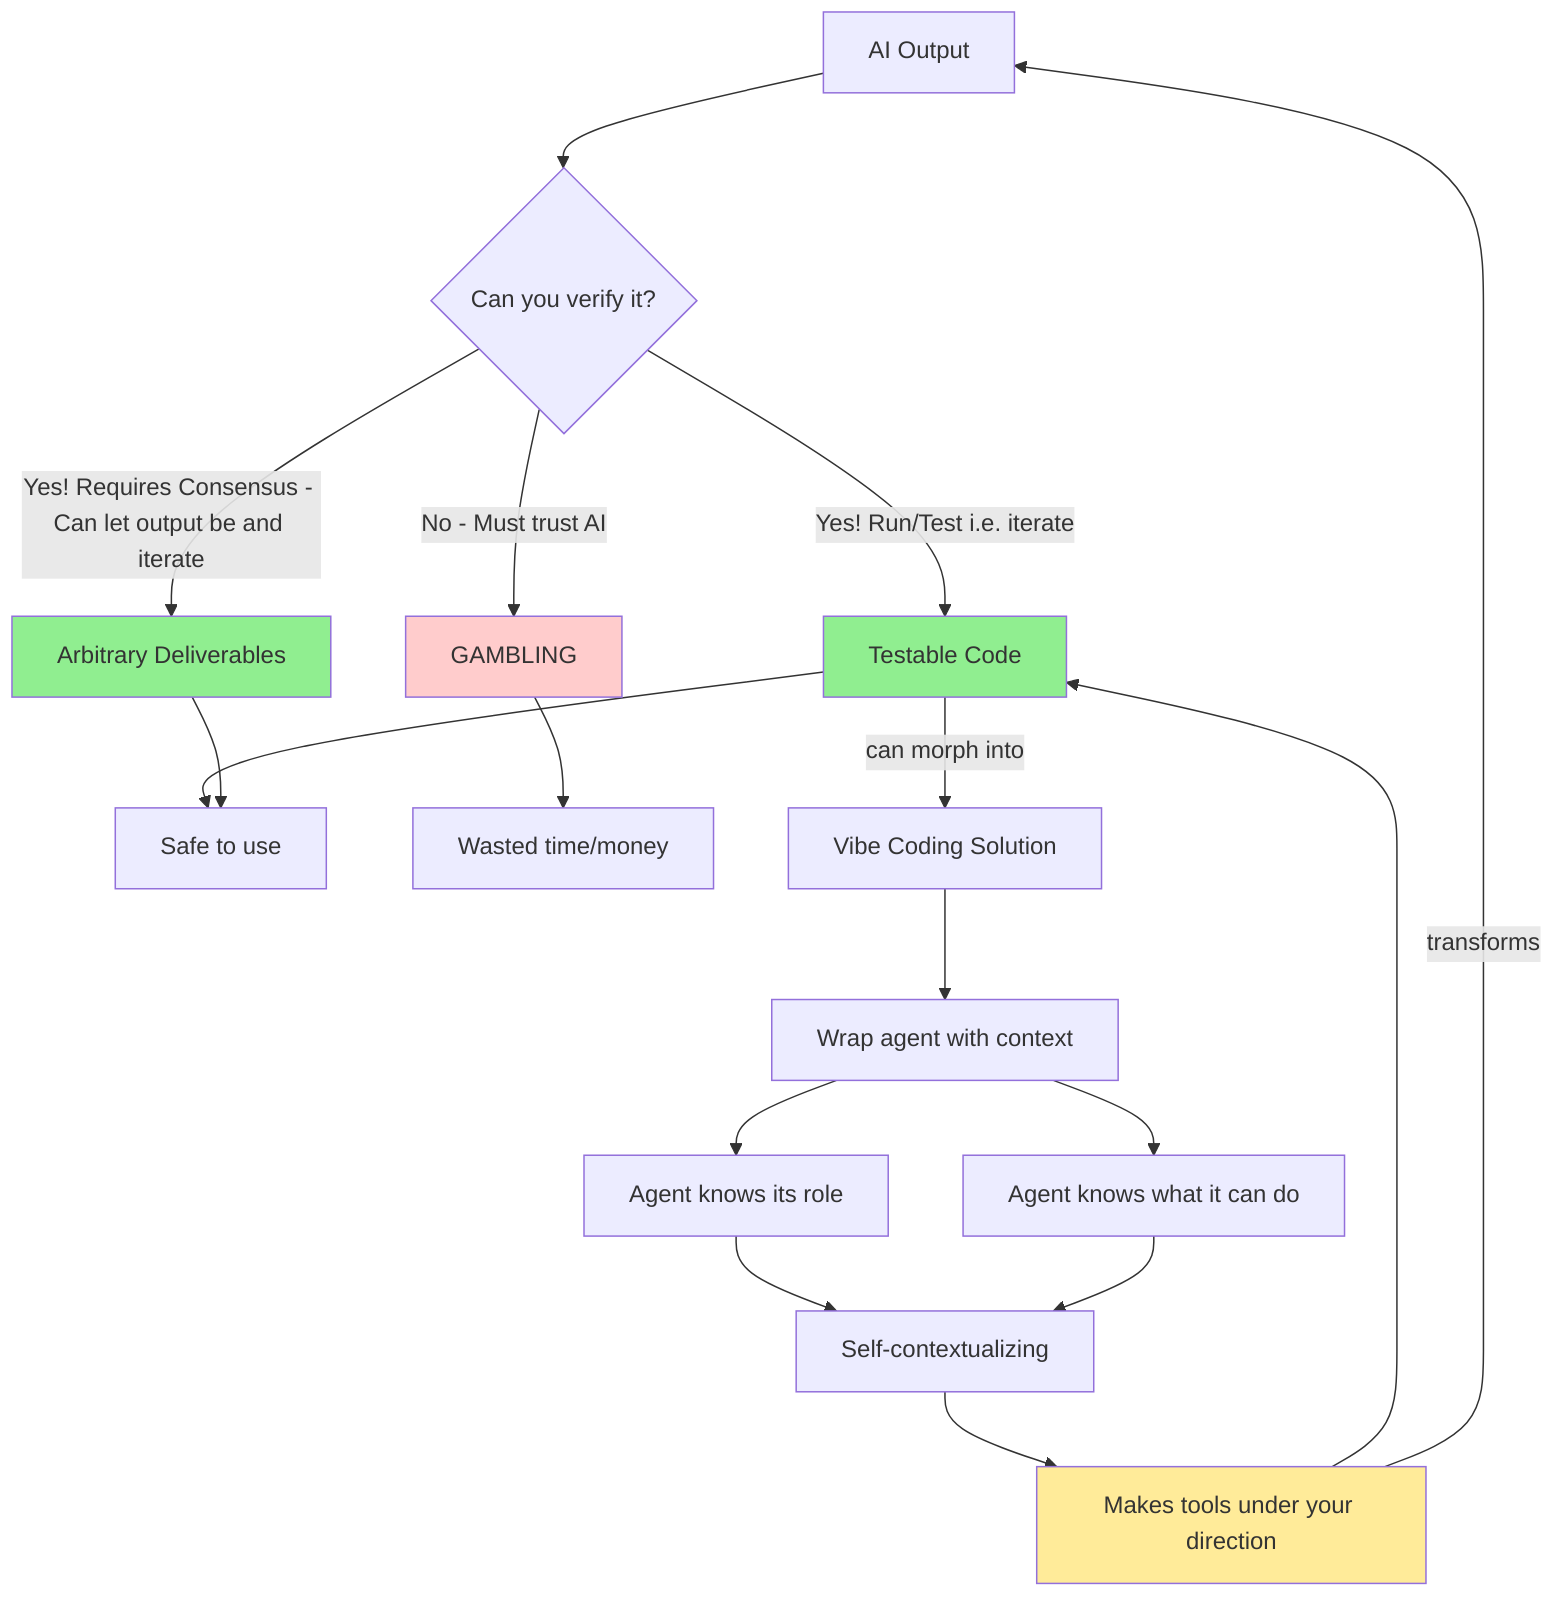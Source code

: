 flowchart TD
    A[AI Output] --> B{Can you verify it?}
    B -->|Yes! Run/Test i.e. iterate| C[Testable Code]
    B -->|Yes! Requires Consensus - Can let output be and iterate| D[Arbitrary Deliverables]
    B -->|No - Must trust AI| E[GAMBLING]
    
    C --> F[Safe to use]
    D --> F
    E --> G[Wasted time/money]
    
    H[Vibe Coding Solution] --> I[Wrap agent with context]
    I --> J[Agent knows its role]
    I --> K[Agent knows what it can do]
    J --> L[Self-contextualizing]
    K --> L
    L --> M[Makes tools under your direction]
    M --> C
    C -->|can morph into| H
    M -->|transforms| A
    
    style C fill:#90EE90
    style D fill:#90EE90
    style E fill:#ffcccc
    style M fill:#ffeb99